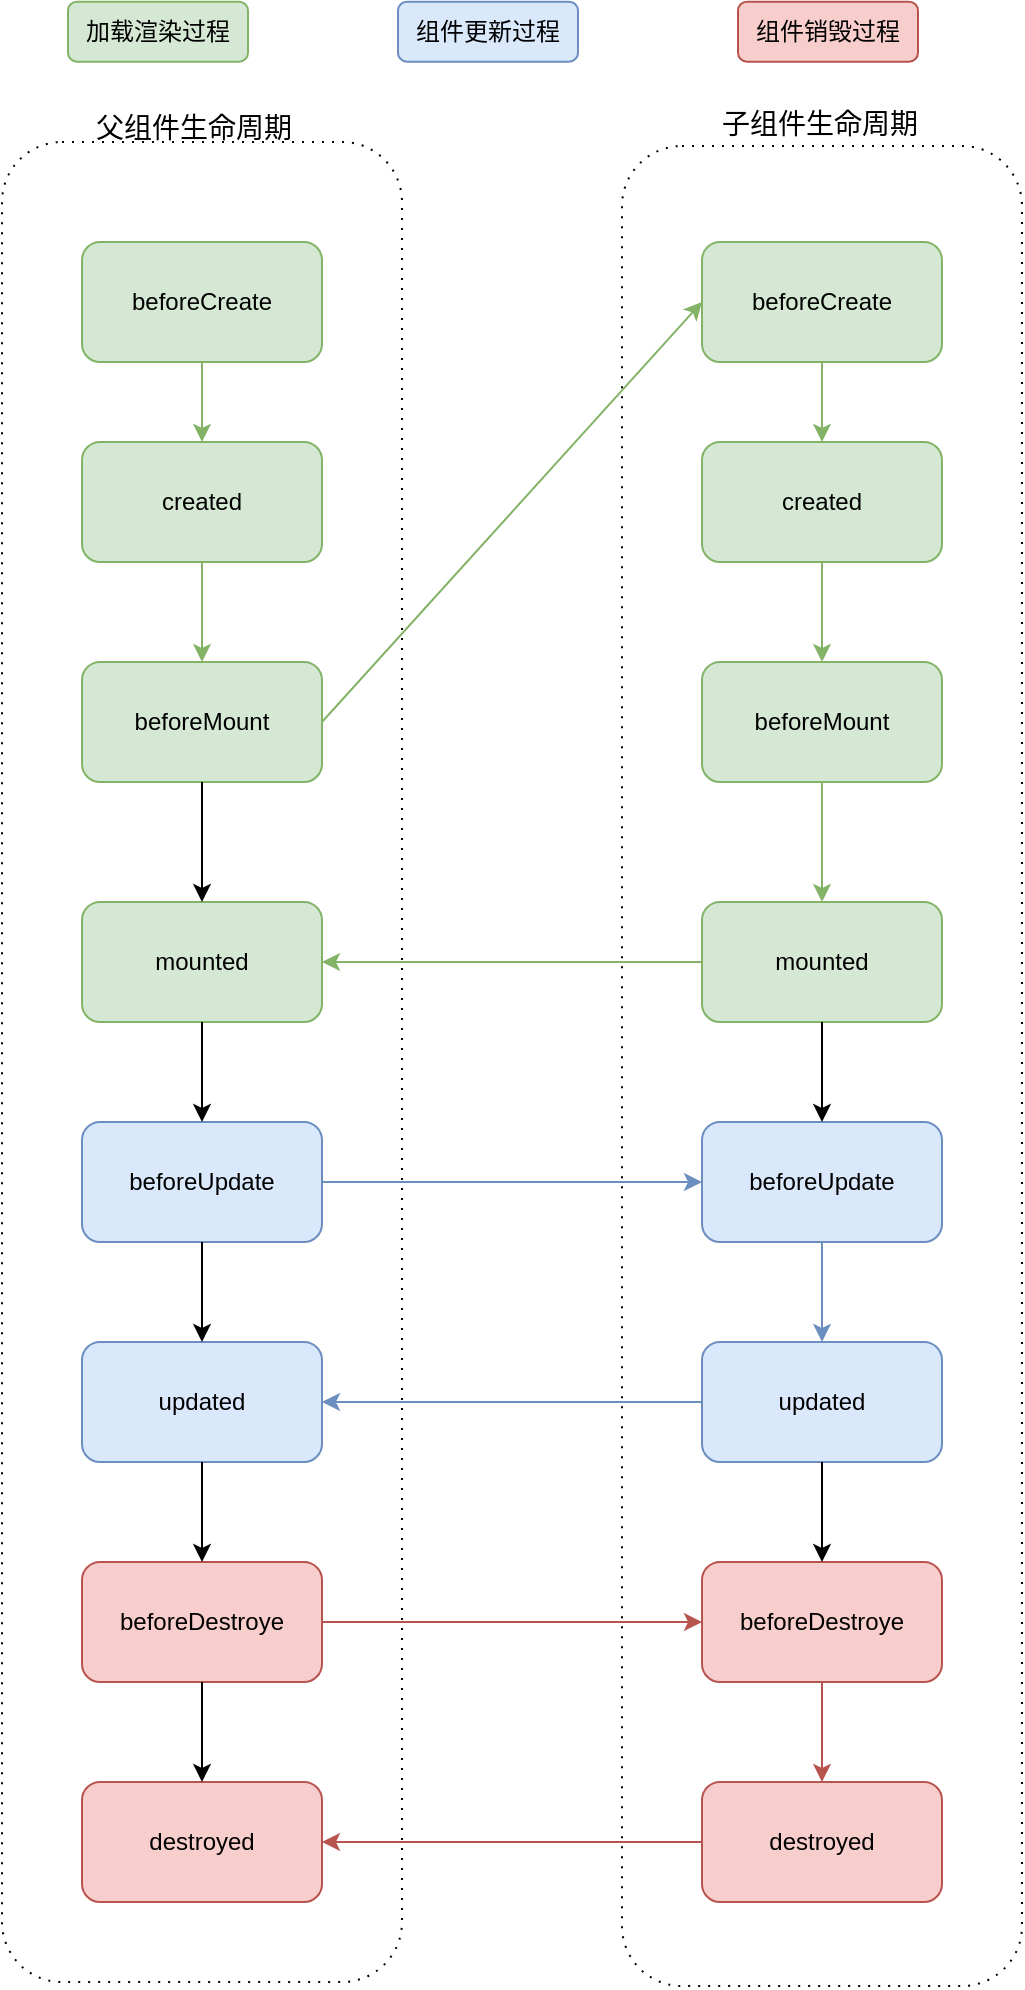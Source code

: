<mxfile version="11.1.4" type="device"><diagram id="Y3ALDbbSMCxVFxrGfNSi" name="第 1 页"><mxGraphModel dx="928" dy="1859" grid="1" gridSize="10" guides="1" tooltips="1" connect="1" arrows="1" fold="1" page="1" pageScale="1" pageWidth="827" pageHeight="1169" math="0" shadow="0"><root><mxCell id="0"/><mxCell id="1" parent="0"/><mxCell id="eJHhe4Os-qcWWxAtrAvK-60" value="" style="shape=ext;rounded=1;html=1;whiteSpace=wrap;dashed=1;dashPattern=1 4;" vertex="1" parent="1"><mxGeometry x="400" y="52" width="200" height="920" as="geometry"/></mxCell><mxCell id="eJHhe4Os-qcWWxAtrAvK-59" value="" style="shape=ext;rounded=1;html=1;whiteSpace=wrap;dashed=1;dashPattern=1 4;" vertex="1" parent="1"><mxGeometry x="90" y="50" width="200" height="920" as="geometry"/></mxCell><mxCell id="eJHhe4Os-qcWWxAtrAvK-53" value="" style="endArrow=classic;html=1;exitX=1;exitY=0.5;exitDx=0;exitDy=0;entryX=0;entryY=0.5;entryDx=0;entryDy=0;fillColor=#d5e8d4;strokeColor=#82b366;" edge="1" parent="1" source="eJHhe4Os-qcWWxAtrAvK-23" target="eJHhe4Os-qcWWxAtrAvK-37"><mxGeometry width="50" height="50" relative="1" as="geometry"><mxPoint x="130" y="1000" as="sourcePoint"/><mxPoint x="440" y="-20" as="targetPoint"/></mxGeometry></mxCell><mxCell id="eJHhe4Os-qcWWxAtrAvK-54" style="edgeStyle=orthogonalEdgeStyle;rounded=0;orthogonalLoop=1;jettySize=auto;html=1;fillColor=#d5e8d4;strokeColor=#82b366;" edge="1" parent="1" source="eJHhe4Os-qcWWxAtrAvK-42" target="eJHhe4Os-qcWWxAtrAvK-25"><mxGeometry relative="1" as="geometry"/></mxCell><mxCell id="eJHhe4Os-qcWWxAtrAvK-55" style="edgeStyle=orthogonalEdgeStyle;rounded=0;orthogonalLoop=1;jettySize=auto;html=1;fillColor=#dae8fc;strokeColor=#6c8ebf;" edge="1" parent="1" source="eJHhe4Os-qcWWxAtrAvK-27" target="eJHhe4Os-qcWWxAtrAvK-44"><mxGeometry relative="1" as="geometry"/></mxCell><mxCell id="eJHhe4Os-qcWWxAtrAvK-56" style="edgeStyle=orthogonalEdgeStyle;rounded=0;orthogonalLoop=1;jettySize=auto;html=1;fillColor=#dae8fc;strokeColor=#6c8ebf;" edge="1" parent="1" source="eJHhe4Os-qcWWxAtrAvK-46" target="eJHhe4Os-qcWWxAtrAvK-29"><mxGeometry relative="1" as="geometry"/></mxCell><mxCell id="eJHhe4Os-qcWWxAtrAvK-20" value="beforeCreate" style="rounded=1;whiteSpace=wrap;html=1;fillColor=#d5e8d4;strokeColor=#82b366;" vertex="1" parent="1"><mxGeometry x="130" y="100" width="120" height="60" as="geometry"/></mxCell><mxCell id="eJHhe4Os-qcWWxAtrAvK-21" value="created" style="rounded=1;whiteSpace=wrap;html=1;fillColor=#d5e8d4;strokeColor=#82b366;" vertex="1" parent="1"><mxGeometry x="130" y="200" width="120" height="60" as="geometry"/></mxCell><mxCell id="eJHhe4Os-qcWWxAtrAvK-22" value="" style="edgeStyle=orthogonalEdgeStyle;rounded=0;orthogonalLoop=1;jettySize=auto;html=1;fillColor=#d5e8d4;strokeColor=#82b366;" edge="1" parent="1" source="eJHhe4Os-qcWWxAtrAvK-20" target="eJHhe4Os-qcWWxAtrAvK-21"><mxGeometry relative="1" as="geometry"/></mxCell><mxCell id="eJHhe4Os-qcWWxAtrAvK-23" value="beforeMount" style="rounded=1;whiteSpace=wrap;html=1;fillColor=#d5e8d4;strokeColor=#82b366;" vertex="1" parent="1"><mxGeometry x="130" y="310" width="120" height="60" as="geometry"/></mxCell><mxCell id="eJHhe4Os-qcWWxAtrAvK-24" value="" style="edgeStyle=orthogonalEdgeStyle;rounded=0;orthogonalLoop=1;jettySize=auto;html=1;fillColor=#d5e8d4;strokeColor=#82b366;" edge="1" parent="1" source="eJHhe4Os-qcWWxAtrAvK-21" target="eJHhe4Os-qcWWxAtrAvK-23"><mxGeometry relative="1" as="geometry"/></mxCell><mxCell id="eJHhe4Os-qcWWxAtrAvK-25" value="mounted" style="rounded=1;whiteSpace=wrap;html=1;fillColor=#d5e8d4;strokeColor=#82b366;" vertex="1" parent="1"><mxGeometry x="130" y="430" width="120" height="60" as="geometry"/></mxCell><mxCell id="eJHhe4Os-qcWWxAtrAvK-26" value="" style="edgeStyle=orthogonalEdgeStyle;rounded=0;orthogonalLoop=1;jettySize=auto;html=1;fillColor=#d5e8d4;strokeColor=#000000;" edge="1" parent="1" source="eJHhe4Os-qcWWxAtrAvK-23" target="eJHhe4Os-qcWWxAtrAvK-25"><mxGeometry relative="1" as="geometry"/></mxCell><mxCell id="eJHhe4Os-qcWWxAtrAvK-27" value="beforeUpdate" style="rounded=1;whiteSpace=wrap;html=1;fillColor=#dae8fc;strokeColor=#6c8ebf;" vertex="1" parent="1"><mxGeometry x="130" y="540" width="120" height="60" as="geometry"/></mxCell><mxCell id="eJHhe4Os-qcWWxAtrAvK-28" value="" style="edgeStyle=orthogonalEdgeStyle;rounded=0;orthogonalLoop=1;jettySize=auto;html=1;" edge="1" parent="1" source="eJHhe4Os-qcWWxAtrAvK-25" target="eJHhe4Os-qcWWxAtrAvK-27"><mxGeometry relative="1" as="geometry"/></mxCell><mxCell id="eJHhe4Os-qcWWxAtrAvK-29" value="updated" style="rounded=1;whiteSpace=wrap;html=1;fillColor=#dae8fc;strokeColor=#6c8ebf;" vertex="1" parent="1"><mxGeometry x="130" y="650" width="120" height="60" as="geometry"/></mxCell><mxCell id="eJHhe4Os-qcWWxAtrAvK-30" value="" style="edgeStyle=orthogonalEdgeStyle;rounded=0;orthogonalLoop=1;jettySize=auto;html=1;" edge="1" parent="1" source="eJHhe4Os-qcWWxAtrAvK-27" target="eJHhe4Os-qcWWxAtrAvK-29"><mxGeometry relative="1" as="geometry"/></mxCell><mxCell id="eJHhe4Os-qcWWxAtrAvK-57" style="edgeStyle=orthogonalEdgeStyle;rounded=0;orthogonalLoop=1;jettySize=auto;html=1;strokeColor=#b85450;fillColor=#f8cecc;" edge="1" parent="1" source="eJHhe4Os-qcWWxAtrAvK-31" target="eJHhe4Os-qcWWxAtrAvK-48"><mxGeometry relative="1" as="geometry"/></mxCell><mxCell id="eJHhe4Os-qcWWxAtrAvK-31" value="beforeDestroye" style="rounded=1;whiteSpace=wrap;html=1;fillColor=#f8cecc;strokeColor=#b85450;" vertex="1" parent="1"><mxGeometry x="130" y="760" width="120" height="60" as="geometry"/></mxCell><mxCell id="eJHhe4Os-qcWWxAtrAvK-32" value="" style="edgeStyle=orthogonalEdgeStyle;rounded=0;orthogonalLoop=1;jettySize=auto;html=1;" edge="1" parent="1" source="eJHhe4Os-qcWWxAtrAvK-29" target="eJHhe4Os-qcWWxAtrAvK-31"><mxGeometry relative="1" as="geometry"/></mxCell><mxCell id="eJHhe4Os-qcWWxAtrAvK-33" value="destroyed" style="rounded=1;whiteSpace=wrap;html=1;fillColor=#f8cecc;strokeColor=#b85450;" vertex="1" parent="1"><mxGeometry x="130" y="870" width="120" height="60" as="geometry"/></mxCell><mxCell id="eJHhe4Os-qcWWxAtrAvK-34" value="" style="edgeStyle=orthogonalEdgeStyle;rounded=0;orthogonalLoop=1;jettySize=auto;html=1;" edge="1" parent="1" source="eJHhe4Os-qcWWxAtrAvK-31" target="eJHhe4Os-qcWWxAtrAvK-33"><mxGeometry relative="1" as="geometry"/></mxCell><mxCell id="eJHhe4Os-qcWWxAtrAvK-37" value="beforeCreate" style="rounded=1;whiteSpace=wrap;html=1;fillColor=#d5e8d4;strokeColor=#82b366;" vertex="1" parent="1"><mxGeometry x="440" y="100" width="120" height="60" as="geometry"/></mxCell><mxCell id="eJHhe4Os-qcWWxAtrAvK-38" value="created" style="rounded=1;whiteSpace=wrap;html=1;fillColor=#d5e8d4;strokeColor=#82b366;" vertex="1" parent="1"><mxGeometry x="440" y="200" width="120" height="60" as="geometry"/></mxCell><mxCell id="eJHhe4Os-qcWWxAtrAvK-39" value="" style="edgeStyle=orthogonalEdgeStyle;rounded=0;orthogonalLoop=1;jettySize=auto;html=1;fillColor=#d5e8d4;strokeColor=#82b366;" edge="1" parent="1" source="eJHhe4Os-qcWWxAtrAvK-37" target="eJHhe4Os-qcWWxAtrAvK-38"><mxGeometry relative="1" as="geometry"/></mxCell><mxCell id="eJHhe4Os-qcWWxAtrAvK-40" value="beforeMount" style="rounded=1;whiteSpace=wrap;html=1;fillColor=#d5e8d4;strokeColor=#82b366;" vertex="1" parent="1"><mxGeometry x="440" y="310" width="120" height="60" as="geometry"/></mxCell><mxCell id="eJHhe4Os-qcWWxAtrAvK-41" value="" style="edgeStyle=orthogonalEdgeStyle;rounded=0;orthogonalLoop=1;jettySize=auto;html=1;fillColor=#d5e8d4;strokeColor=#82b366;" edge="1" parent="1" source="eJHhe4Os-qcWWxAtrAvK-38" target="eJHhe4Os-qcWWxAtrAvK-40"><mxGeometry relative="1" as="geometry"/></mxCell><mxCell id="eJHhe4Os-qcWWxAtrAvK-42" value="mounted" style="rounded=1;whiteSpace=wrap;html=1;fillColor=#d5e8d4;strokeColor=#82b366;" vertex="1" parent="1"><mxGeometry x="440" y="430" width="120" height="60" as="geometry"/></mxCell><mxCell id="eJHhe4Os-qcWWxAtrAvK-43" value="" style="edgeStyle=orthogonalEdgeStyle;rounded=0;orthogonalLoop=1;jettySize=auto;html=1;fillColor=#d5e8d4;strokeColor=#82b366;" edge="1" parent="1" source="eJHhe4Os-qcWWxAtrAvK-40" target="eJHhe4Os-qcWWxAtrAvK-42"><mxGeometry relative="1" as="geometry"/></mxCell><mxCell id="eJHhe4Os-qcWWxAtrAvK-44" value="beforeUpdate" style="rounded=1;whiteSpace=wrap;html=1;fillColor=#dae8fc;strokeColor=#6c8ebf;" vertex="1" parent="1"><mxGeometry x="440" y="540" width="120" height="60" as="geometry"/></mxCell><mxCell id="eJHhe4Os-qcWWxAtrAvK-45" value="" style="edgeStyle=orthogonalEdgeStyle;rounded=0;orthogonalLoop=1;jettySize=auto;html=1;" edge="1" parent="1" source="eJHhe4Os-qcWWxAtrAvK-42" target="eJHhe4Os-qcWWxAtrAvK-44"><mxGeometry relative="1" as="geometry"/></mxCell><mxCell id="eJHhe4Os-qcWWxAtrAvK-46" value="updated" style="rounded=1;whiteSpace=wrap;html=1;fillColor=#dae8fc;strokeColor=#6c8ebf;" vertex="1" parent="1"><mxGeometry x="440" y="650" width="120" height="60" as="geometry"/></mxCell><mxCell id="eJHhe4Os-qcWWxAtrAvK-47" value="" style="edgeStyle=orthogonalEdgeStyle;rounded=0;orthogonalLoop=1;jettySize=auto;html=1;fillColor=#dae8fc;strokeColor=#6c8ebf;" edge="1" parent="1" source="eJHhe4Os-qcWWxAtrAvK-44" target="eJHhe4Os-qcWWxAtrAvK-46"><mxGeometry relative="1" as="geometry"/></mxCell><mxCell id="eJHhe4Os-qcWWxAtrAvK-48" value="beforeDestroye" style="rounded=1;whiteSpace=wrap;html=1;fillColor=#f8cecc;strokeColor=#b85450;" vertex="1" parent="1"><mxGeometry x="440" y="760" width="120" height="60" as="geometry"/></mxCell><mxCell id="eJHhe4Os-qcWWxAtrAvK-49" value="" style="edgeStyle=orthogonalEdgeStyle;rounded=0;orthogonalLoop=1;jettySize=auto;html=1;" edge="1" parent="1" source="eJHhe4Os-qcWWxAtrAvK-46" target="eJHhe4Os-qcWWxAtrAvK-48"><mxGeometry relative="1" as="geometry"/></mxCell><mxCell id="eJHhe4Os-qcWWxAtrAvK-58" style="edgeStyle=orthogonalEdgeStyle;rounded=0;orthogonalLoop=1;jettySize=auto;html=1;strokeColor=#b85450;fillColor=#f8cecc;" edge="1" parent="1" source="eJHhe4Os-qcWWxAtrAvK-50" target="eJHhe4Os-qcWWxAtrAvK-33"><mxGeometry relative="1" as="geometry"/></mxCell><mxCell id="eJHhe4Os-qcWWxAtrAvK-50" value="destroyed" style="rounded=1;whiteSpace=wrap;html=1;fillColor=#f8cecc;strokeColor=#b85450;" vertex="1" parent="1"><mxGeometry x="440" y="870" width="120" height="60" as="geometry"/></mxCell><mxCell id="eJHhe4Os-qcWWxAtrAvK-51" value="" style="edgeStyle=orthogonalEdgeStyle;rounded=0;orthogonalLoop=1;jettySize=auto;html=1;fillColor=#f8cecc;strokeColor=#b85450;" edge="1" parent="1" source="eJHhe4Os-qcWWxAtrAvK-48" target="eJHhe4Os-qcWWxAtrAvK-50"><mxGeometry relative="1" as="geometry"/></mxCell><mxCell id="eJHhe4Os-qcWWxAtrAvK-61" value="&lt;font style=&quot;font-size: 14px&quot;&gt;父组件生命周期&lt;/font&gt;" style="text;html=1;resizable=0;points=[];autosize=1;align=left;verticalAlign=top;spacingTop=-4;" vertex="1" parent="1"><mxGeometry x="135" y="32" width="110" height="20" as="geometry"/></mxCell><mxCell id="eJHhe4Os-qcWWxAtrAvK-62" value="&lt;font style=&quot;font-size: 14px&quot;&gt;子组件生命周期&lt;/font&gt;" style="text;html=1;resizable=0;points=[];autosize=1;align=left;verticalAlign=top;spacingTop=-4;" vertex="1" parent="1"><mxGeometry x="448" y="30" width="110" height="20" as="geometry"/></mxCell><mxCell id="eJHhe4Os-qcWWxAtrAvK-68" value="" style="group" vertex="1" connectable="0" parent="1"><mxGeometry x="123" y="-20.167" width="425" height="30" as="geometry"/></mxCell><mxCell id="eJHhe4Os-qcWWxAtrAvK-63" value="加载渲染过程" style="rounded=1;whiteSpace=wrap;html=1;fillColor=#d5e8d4;strokeColor=#82b366;" vertex="1" parent="eJHhe4Os-qcWWxAtrAvK-68"><mxGeometry width="90" height="30" as="geometry"/></mxCell><mxCell id="eJHhe4Os-qcWWxAtrAvK-64" value="组件更新过程" style="rounded=1;whiteSpace=wrap;html=1;fillColor=#dae8fc;strokeColor=#6c8ebf;" vertex="1" parent="eJHhe4Os-qcWWxAtrAvK-68"><mxGeometry x="165" width="90" height="30" as="geometry"/></mxCell><mxCell id="eJHhe4Os-qcWWxAtrAvK-65" value="组件销毁过程" style="rounded=1;whiteSpace=wrap;html=1;fillColor=#f8cecc;strokeColor=#b85450;" vertex="1" parent="eJHhe4Os-qcWWxAtrAvK-68"><mxGeometry x="335" width="90" height="30" as="geometry"/></mxCell></root></mxGraphModel></diagram></mxfile>